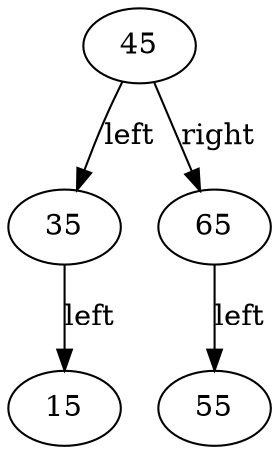 digraph BST {
45 [label="45"];
45 -> 35 [label="left"];
35 [label="35"];
35 -> 15 [label="left"];
15 [label="15"];
45 -> 65 [label="right"];
65 [label="65"];
65 -> 55 [label="left"];
55 [label="55"];
}
